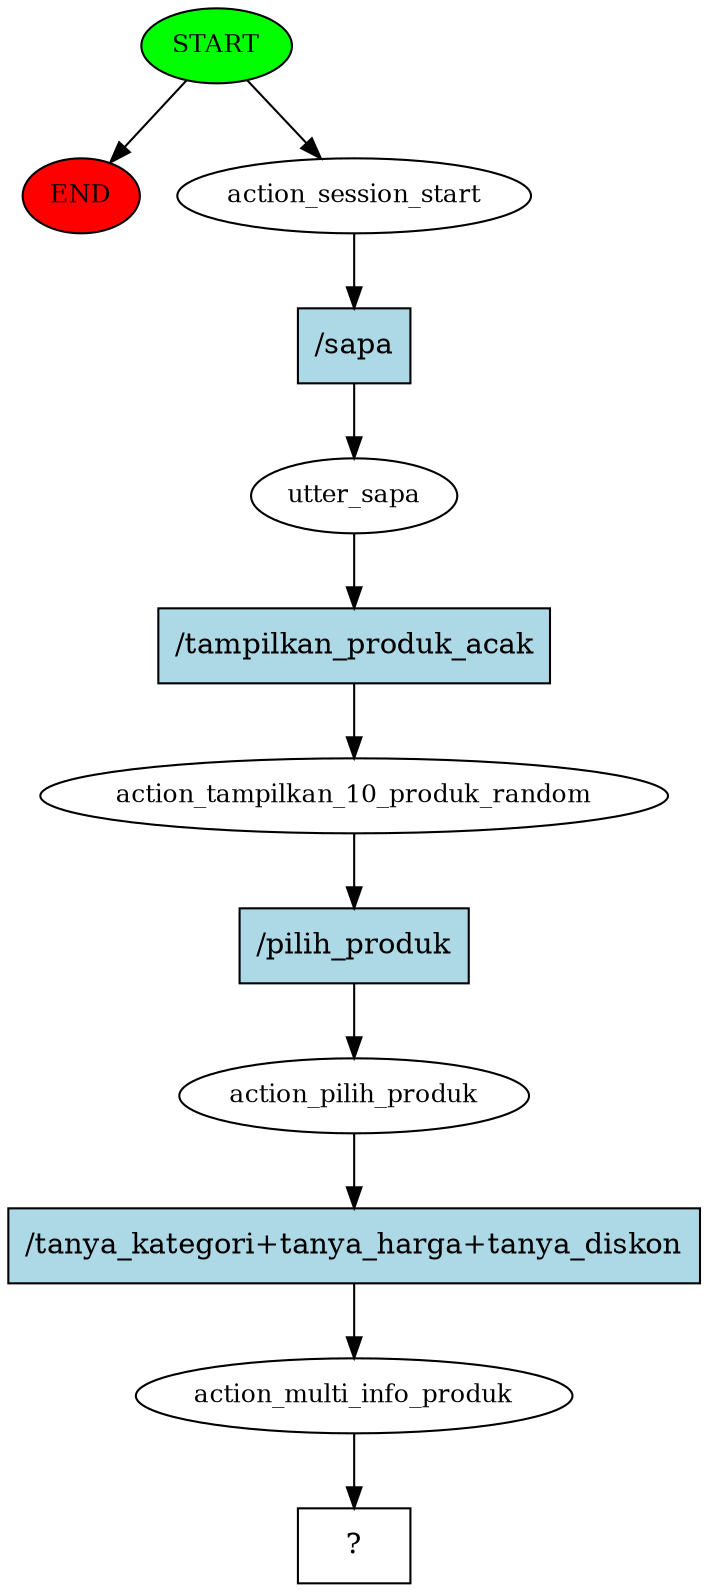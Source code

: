 digraph  {
0 [class="start active", fillcolor=green, fontsize=12, label=START, style=filled];
"-1" [class=end, fillcolor=red, fontsize=12, label=END, style=filled];
1 [class=active, fontsize=12, label=action_session_start];
2 [class=active, fontsize=12, label=utter_sapa];
3 [class=active, fontsize=12, label=action_tampilkan_10_produk_random];
4 [class=active, fontsize=12, label=action_pilih_produk];
5 [class=active, fontsize=12, label=action_multi_info_produk];
6 [class="intent dashed active", label="  ?  ", shape=rect];
7 [class="intent active", fillcolor=lightblue, label="/sapa", shape=rect, style=filled];
8 [class="intent active", fillcolor=lightblue, label="/tampilkan_produk_acak", shape=rect, style=filled];
9 [class="intent active", fillcolor=lightblue, label="/pilih_produk", shape=rect, style=filled];
10 [class="intent active", fillcolor=lightblue, label="/tanya_kategori+tanya_harga+tanya_diskon", shape=rect, style=filled];
0 -> "-1"  [class="", key=NONE, label=""];
0 -> 1  [class=active, key=NONE, label=""];
1 -> 7  [class=active, key=0];
2 -> 8  [class=active, key=0];
3 -> 9  [class=active, key=0];
4 -> 10  [class=active, key=0];
5 -> 6  [class=active, key=NONE, label=""];
7 -> 2  [class=active, key=0];
8 -> 3  [class=active, key=0];
9 -> 4  [class=active, key=0];
10 -> 5  [class=active, key=0];
}
